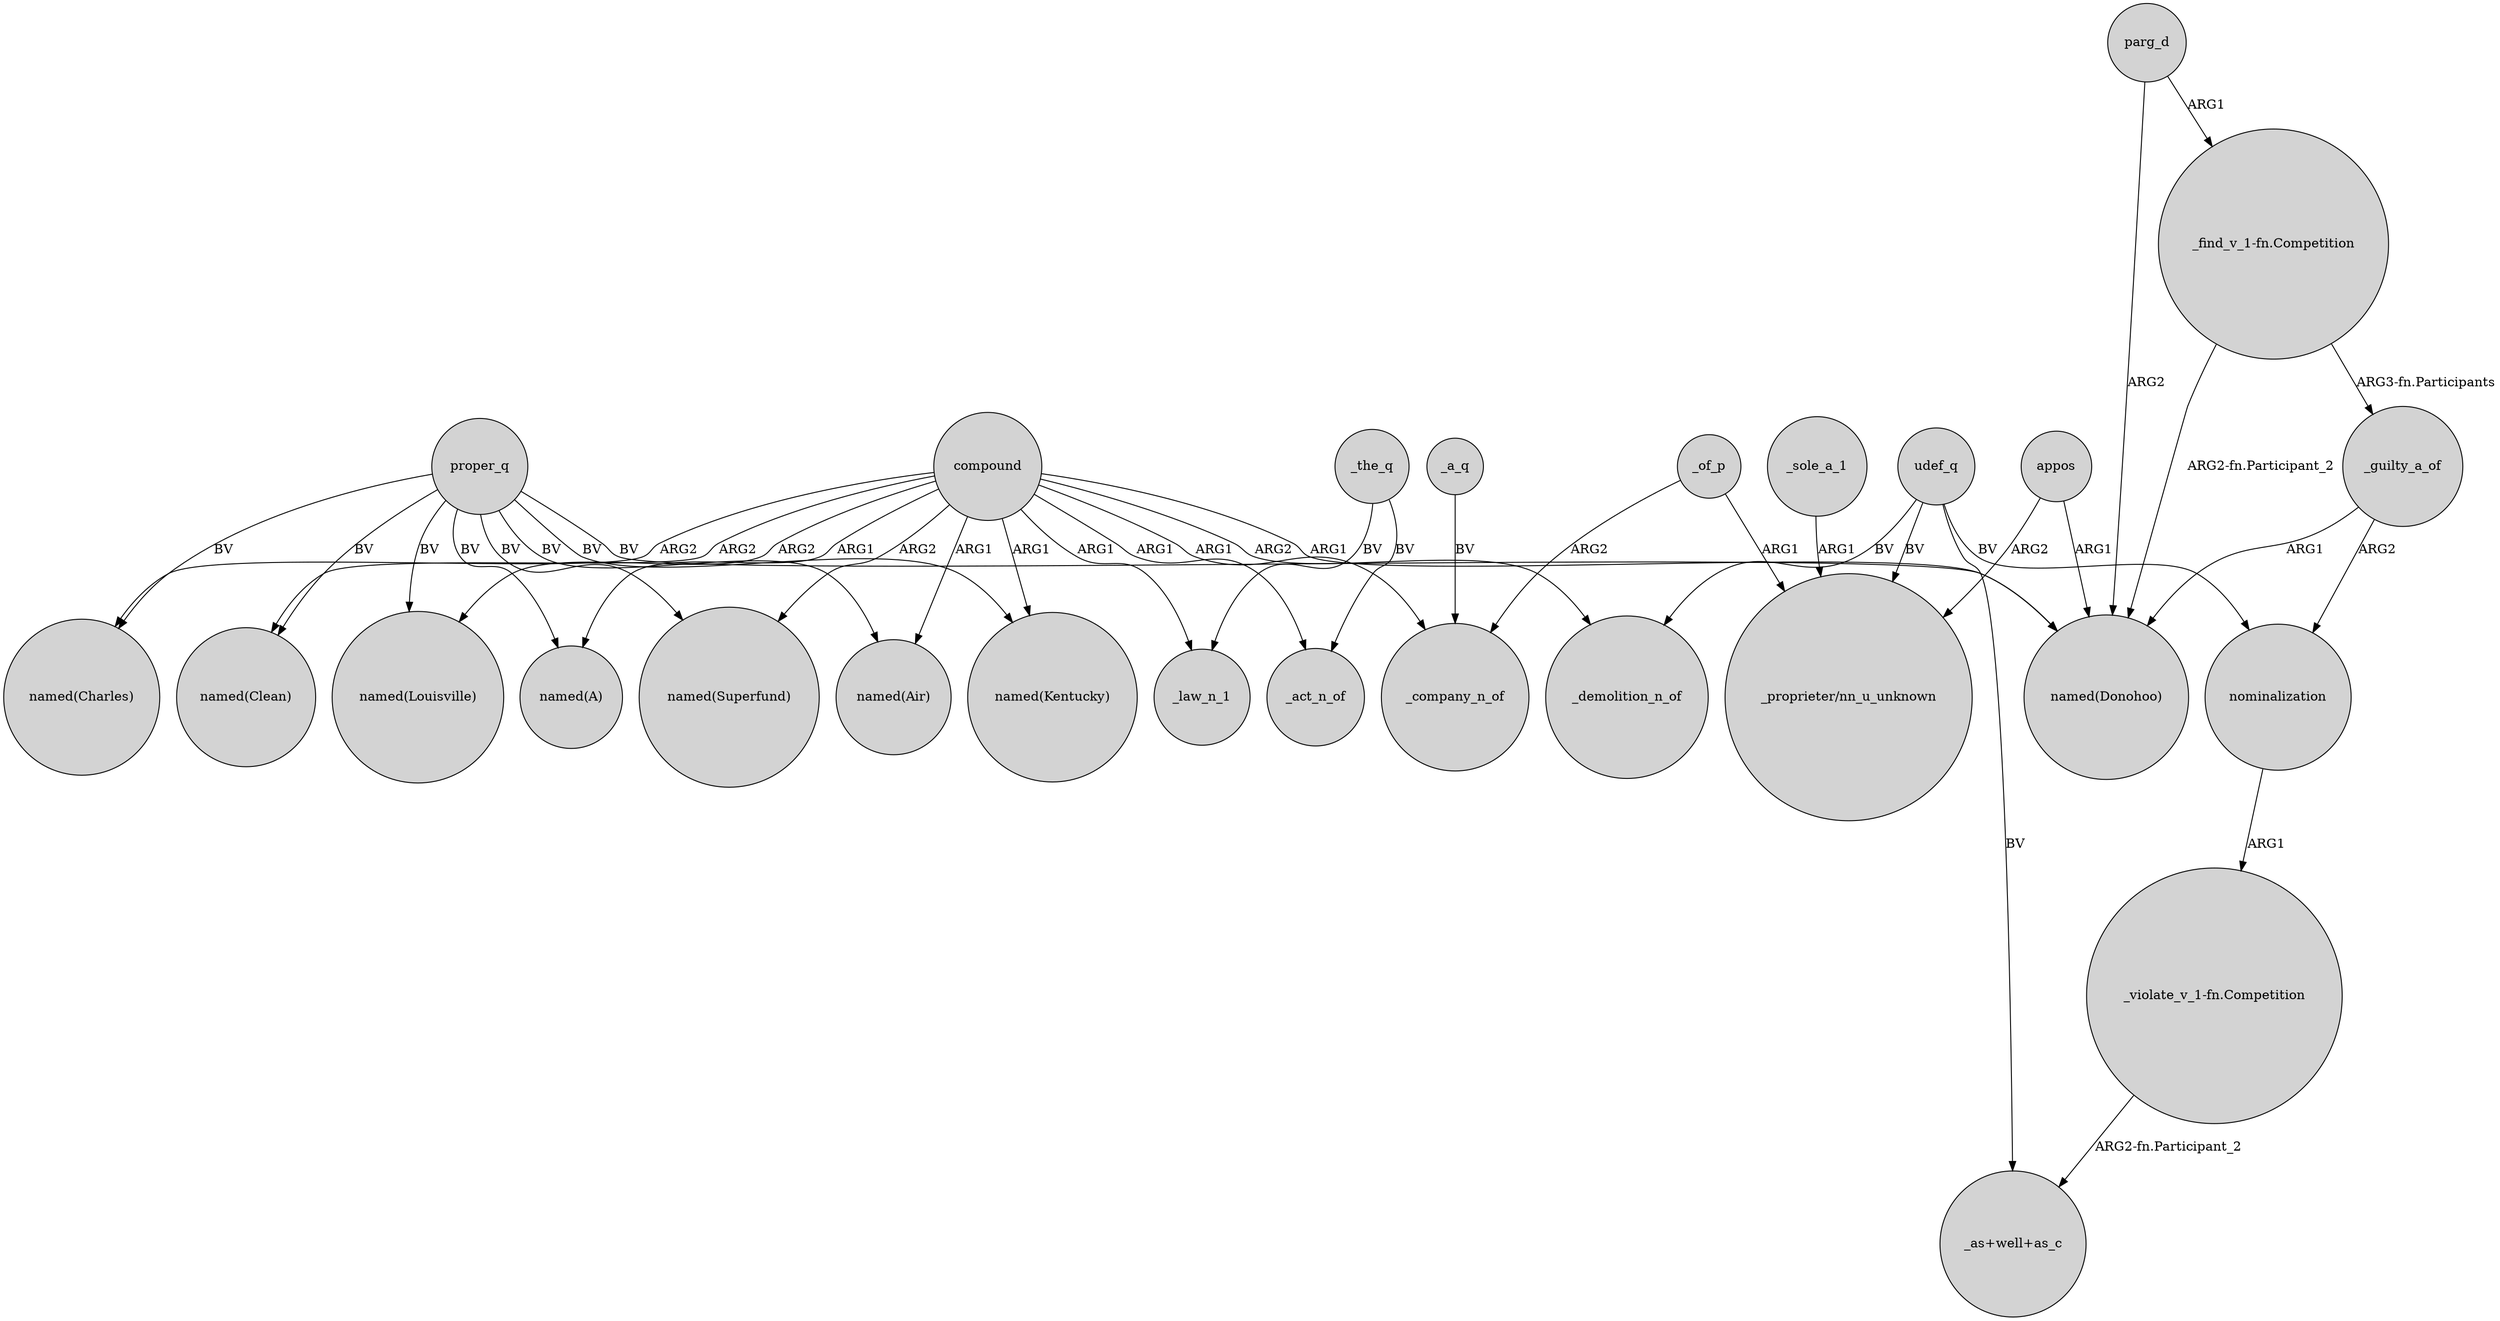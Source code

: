 digraph {
	node [shape=circle style=filled]
	appos -> "named(Donohoo)" [label=ARG1]
	compound -> "named(Louisville)" [label=ARG2]
	compound -> "named(Air)" [label=ARG1]
	_sole_a_1 -> "_proprieter/nn_u_unknown" [label=ARG1]
	_of_p -> "_proprieter/nn_u_unknown" [label=ARG1]
	"_find_v_1-fn.Competition" -> "named(Donohoo)" [label="ARG2-fn.Participant_2"]
	proper_q -> "named(Louisville)" [label=BV]
	parg_d -> "named(Donohoo)" [label=ARG2]
	udef_q -> nominalization [label=BV]
	compound -> "named(Clean)" [label=ARG2]
	parg_d -> "_find_v_1-fn.Competition" [label=ARG1]
	proper_q -> "named(Air)" [label=BV]
	_a_q -> _company_n_of [label=BV]
	compound -> _company_n_of [label=ARG1]
	_guilty_a_of -> nominalization [label=ARG2]
	compound -> _act_n_of [label=ARG1]
	_the_q -> _law_n_1 [label=BV]
	compound -> "named(Kentucky)" [label=ARG1]
	proper_q -> "named(Charles)" [label=BV]
	proper_q -> "named(Donohoo)" [label=BV]
	compound -> "named(A)" [label=ARG1]
	proper_q -> "named(Clean)" [label=BV]
	_guilty_a_of -> "named(Donohoo)" [label=ARG1]
	proper_q -> "named(Superfund)" [label=BV]
	proper_q -> "named(A)" [label=BV]
	proper_q -> "named(Kentucky)" [label=BV]
	nominalization -> "_violate_v_1-fn.Competition" [label=ARG1]
	udef_q -> _demolition_n_of [label=BV]
	udef_q -> "_proprieter/nn_u_unknown" [label=BV]
	udef_q -> "_as+well+as_c" [label=BV]
	_of_p -> _company_n_of [label=ARG2]
	compound -> "named(Charles)" [label=ARG2]
	appos -> "_proprieter/nn_u_unknown" [label=ARG2]
	compound -> _law_n_1 [label=ARG1]
	compound -> "named(Superfund)" [label=ARG2]
	"_violate_v_1-fn.Competition" -> "_as+well+as_c" [label="ARG2-fn.Participant_2"]
	compound -> "named(Donohoo)" [label=ARG1]
	compound -> _demolition_n_of [label=ARG2]
	_the_q -> _act_n_of [label=BV]
	"_find_v_1-fn.Competition" -> _guilty_a_of [label="ARG3-fn.Participants"]
}
